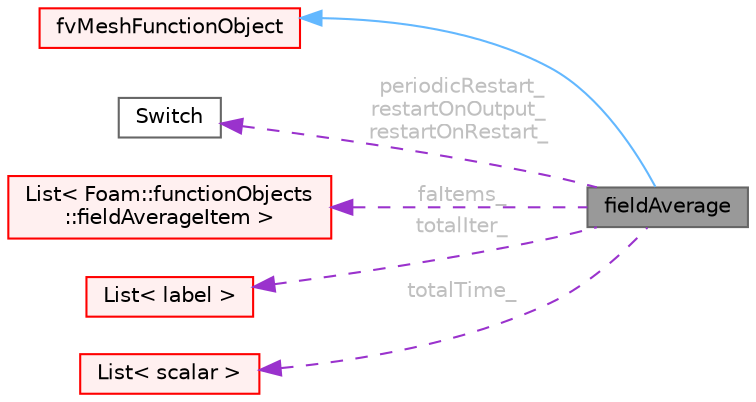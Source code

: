digraph "fieldAverage"
{
 // LATEX_PDF_SIZE
  bgcolor="transparent";
  edge [fontname=Helvetica,fontsize=10,labelfontname=Helvetica,labelfontsize=10];
  node [fontname=Helvetica,fontsize=10,shape=box,height=0.2,width=0.4];
  rankdir="LR";
  Node1 [id="Node000001",label="fieldAverage",height=0.2,width=0.4,color="gray40", fillcolor="grey60", style="filled", fontcolor="black",tooltip="Computes ensemble- and/or time-based field averages, with optional windowing, for a user-specified se..."];
  Node2 -> Node1 [id="edge1_Node000001_Node000002",dir="back",color="steelblue1",style="solid",tooltip=" "];
  Node2 [id="Node000002",label="fvMeshFunctionObject",height=0.2,width=0.4,color="red", fillcolor="#FFF0F0", style="filled",URL="$classFoam_1_1functionObjects_1_1fvMeshFunctionObject.html",tooltip="Specialization of Foam::functionObject for an Foam::fvMesh, providing a reference to the Foam::fvMesh..."];
  Node76 -> Node1 [id="edge2_Node000001_Node000076",dir="back",color="darkorchid3",style="dashed",tooltip=" ",label=" periodicRestart_\nrestartOnOutput_\nrestartOnRestart_",fontcolor="grey" ];
  Node76 [id="Node000076",label="Switch",height=0.2,width=0.4,color="gray40", fillcolor="white", style="filled",URL="$classFoam_1_1Switch.html",tooltip="A simple wrapper around bool so that it can be read as a word: true/false, on/off,..."];
  Node77 -> Node1 [id="edge3_Node000001_Node000077",dir="back",color="darkorchid3",style="dashed",tooltip=" ",label=" faItems_",fontcolor="grey" ];
  Node77 [id="Node000077",label="List\< Foam::functionObjects\l::fieldAverageItem \>",height=0.2,width=0.4,color="red", fillcolor="#FFF0F0", style="filled",URL="$classFoam_1_1List.html",tooltip=" "];
  Node79 -> Node1 [id="edge4_Node000001_Node000079",dir="back",color="darkorchid3",style="dashed",tooltip=" ",label=" totalIter_",fontcolor="grey" ];
  Node79 [id="Node000079",label="List\< label \>",height=0.2,width=0.4,color="red", fillcolor="#FFF0F0", style="filled",URL="$classFoam_1_1List.html",tooltip=" "];
  Node81 -> Node1 [id="edge5_Node000001_Node000081",dir="back",color="darkorchid3",style="dashed",tooltip=" ",label=" totalTime_",fontcolor="grey" ];
  Node81 [id="Node000081",label="List\< scalar \>",height=0.2,width=0.4,color="red", fillcolor="#FFF0F0", style="filled",URL="$classFoam_1_1List.html",tooltip=" "];
}
